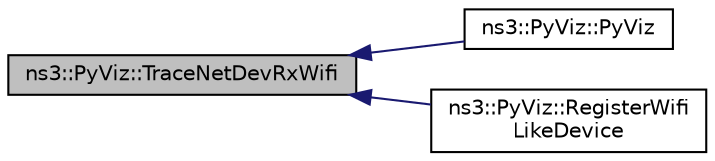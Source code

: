 digraph "ns3::PyViz::TraceNetDevRxWifi"
{
  edge [fontname="Helvetica",fontsize="10",labelfontname="Helvetica",labelfontsize="10"];
  node [fontname="Helvetica",fontsize="10",shape=record];
  rankdir="LR";
  Node1 [label="ns3::PyViz::TraceNetDevRxWifi",height=0.2,width=0.4,color="black", fillcolor="grey75", style="filled", fontcolor="black"];
  Node1 -> Node2 [dir="back",color="midnightblue",fontsize="10",style="solid"];
  Node2 [label="ns3::PyViz::PyViz",height=0.2,width=0.4,color="black", fillcolor="white", style="filled",URL="$db/d7c/classns3_1_1PyViz.html#ac8be400fd6c2f4054885d6b5a6015b81"];
  Node1 -> Node3 [dir="back",color="midnightblue",fontsize="10",style="solid"];
  Node3 [label="ns3::PyViz::RegisterWifi\lLikeDevice",height=0.2,width=0.4,color="black", fillcolor="white", style="filled",URL="$db/d7c/classns3_1_1PyViz.html#a8c41fd7483bc8fc914a41dc29e7e5b27"];
}
